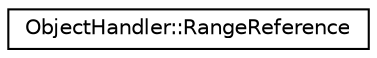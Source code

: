 digraph "Graphical Class Hierarchy"
{
  edge [fontname="Helvetica",fontsize="10",labelfontname="Helvetica",labelfontsize="10"];
  node [fontname="Helvetica",fontsize="10",shape=record];
  rankdir="LR";
  Node0 [label="ObjectHandler::RangeReference",height=0.2,width=0.4,color="black", fillcolor="white", style="filled",URL="$class_object_handler_1_1_range_reference.html",tooltip="A utility class for parsing range references in string format. "];
}
